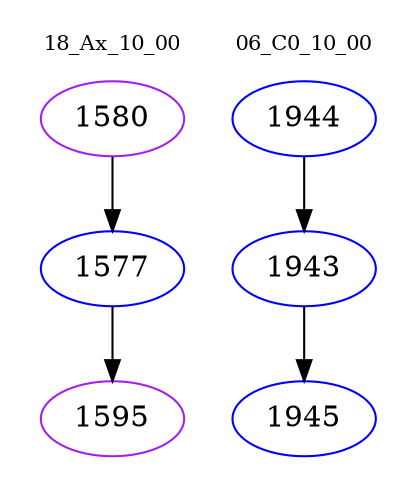 digraph{
subgraph cluster_0 {
color = white
label = "18_Ax_10_00";
fontsize=10;
T0_1580 [label="1580", color="purple"]
T0_1580 -> T0_1577 [color="black"]
T0_1577 [label="1577", color="blue"]
T0_1577 -> T0_1595 [color="black"]
T0_1595 [label="1595", color="purple"]
}
subgraph cluster_1 {
color = white
label = "06_C0_10_00";
fontsize=10;
T1_1944 [label="1944", color="blue"]
T1_1944 -> T1_1943 [color="black"]
T1_1943 [label="1943", color="blue"]
T1_1943 -> T1_1945 [color="black"]
T1_1945 [label="1945", color="blue"]
}
}
